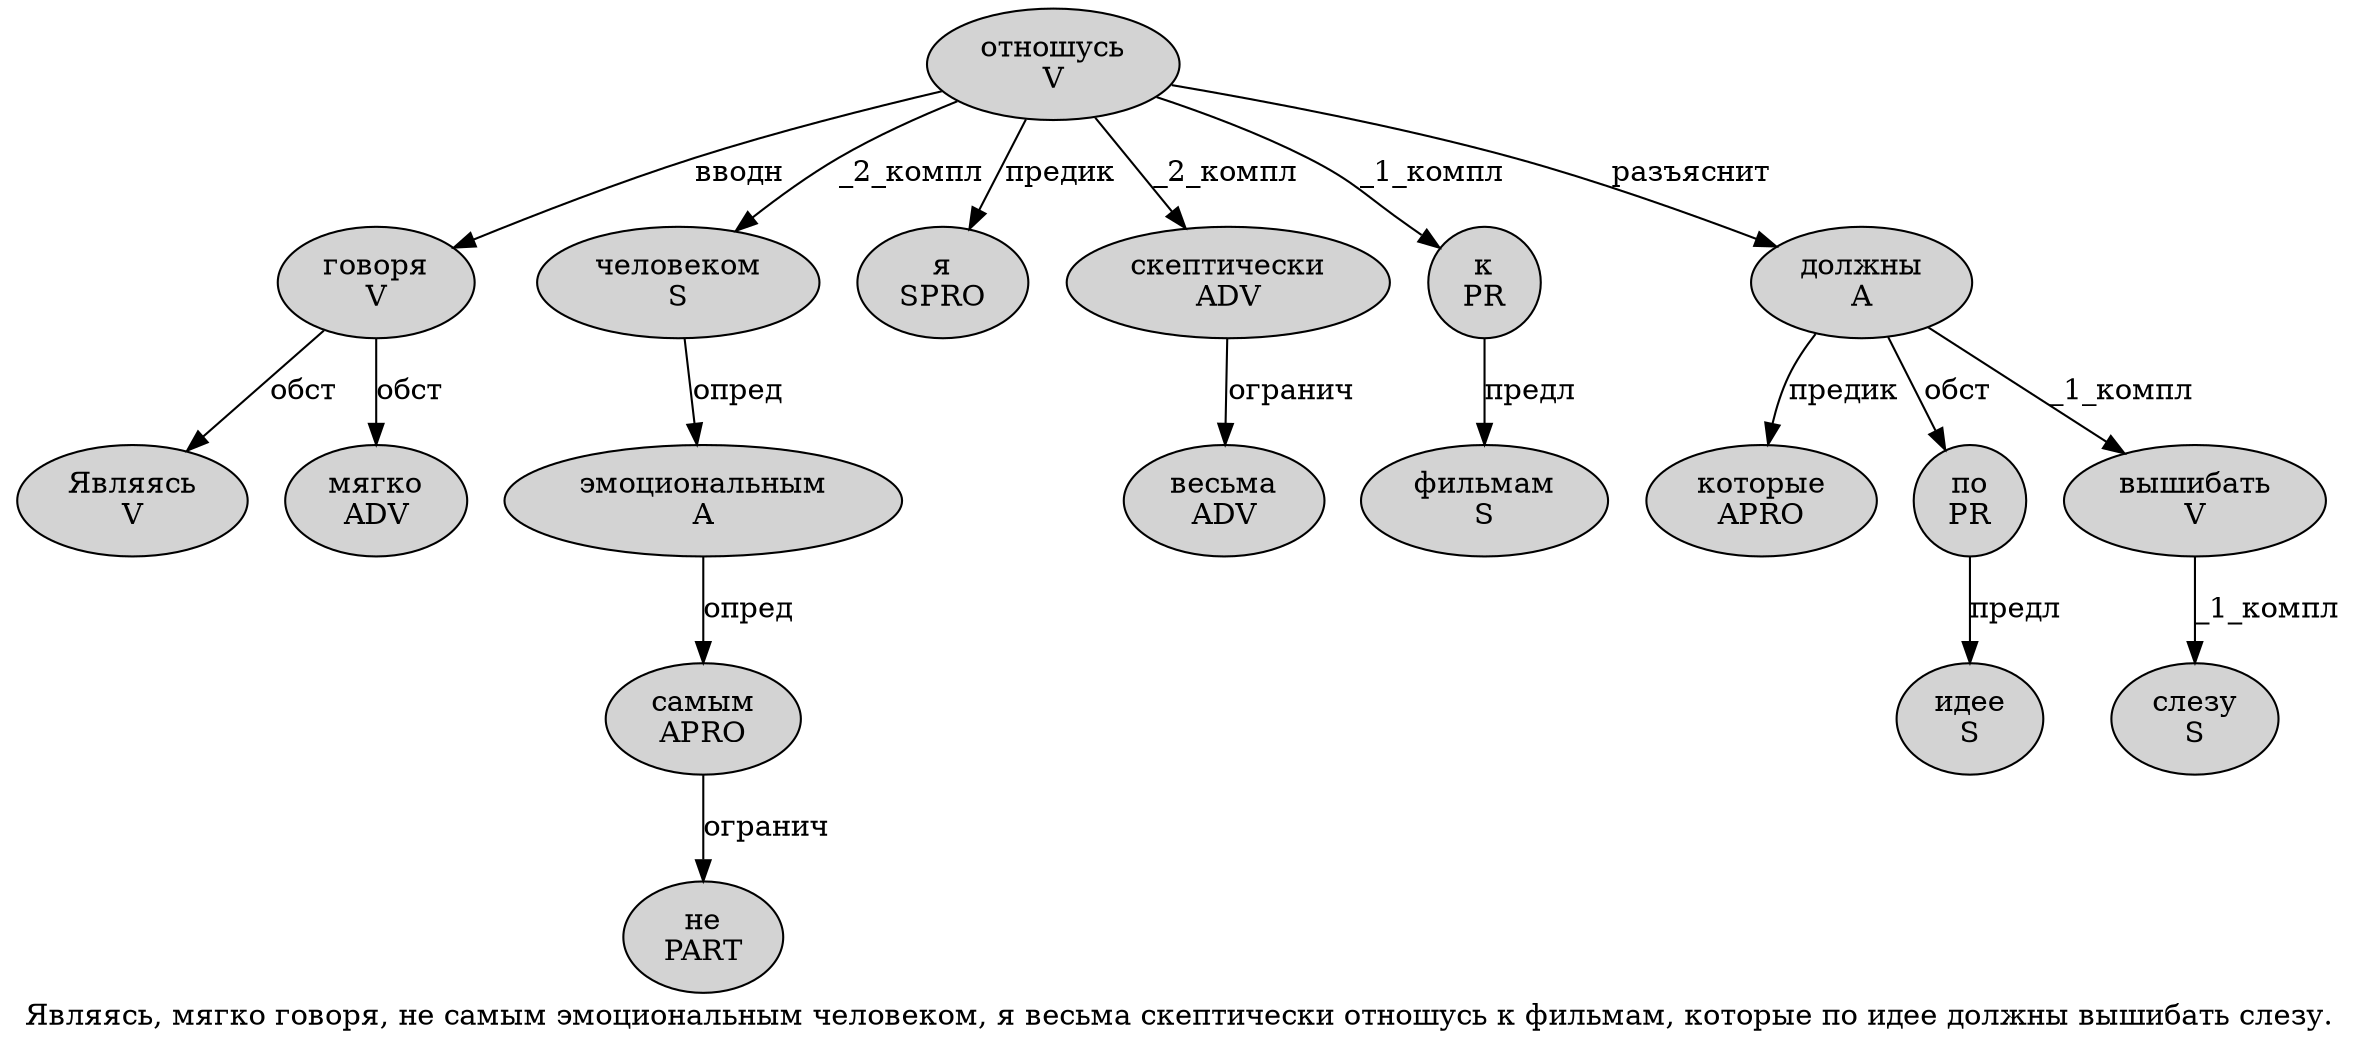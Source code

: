 digraph SENTENCE_753 {
	graph [label="Являясь, мягко говоря, не самым эмоциональным человеком, я весьма скептически отношусь к фильмам, которые по идее должны вышибать слезу."]
	node [style=filled]
		0 [label="Являясь
V" color="" fillcolor=lightgray penwidth=1 shape=ellipse]
		2 [label="мягко
ADV" color="" fillcolor=lightgray penwidth=1 shape=ellipse]
		3 [label="говоря
V" color="" fillcolor=lightgray penwidth=1 shape=ellipse]
		5 [label="не
PART" color="" fillcolor=lightgray penwidth=1 shape=ellipse]
		6 [label="самым
APRO" color="" fillcolor=lightgray penwidth=1 shape=ellipse]
		7 [label="эмоциональным
A" color="" fillcolor=lightgray penwidth=1 shape=ellipse]
		8 [label="человеком
S" color="" fillcolor=lightgray penwidth=1 shape=ellipse]
		10 [label="я
SPRO" color="" fillcolor=lightgray penwidth=1 shape=ellipse]
		11 [label="весьма
ADV" color="" fillcolor=lightgray penwidth=1 shape=ellipse]
		12 [label="скептически
ADV" color="" fillcolor=lightgray penwidth=1 shape=ellipse]
		13 [label="отношусь
V" color="" fillcolor=lightgray penwidth=1 shape=ellipse]
		14 [label="к
PR" color="" fillcolor=lightgray penwidth=1 shape=ellipse]
		15 [label="фильмам
S" color="" fillcolor=lightgray penwidth=1 shape=ellipse]
		17 [label="которые
APRO" color="" fillcolor=lightgray penwidth=1 shape=ellipse]
		18 [label="по
PR" color="" fillcolor=lightgray penwidth=1 shape=ellipse]
		19 [label="идее
S" color="" fillcolor=lightgray penwidth=1 shape=ellipse]
		20 [label="должны
A" color="" fillcolor=lightgray penwidth=1 shape=ellipse]
		21 [label="вышибать
V" color="" fillcolor=lightgray penwidth=1 shape=ellipse]
		22 [label="слезу
S" color="" fillcolor=lightgray penwidth=1 shape=ellipse]
			6 -> 5 [label="огранич"]
			18 -> 19 [label="предл"]
			20 -> 17 [label="предик"]
			20 -> 18 [label="обст"]
			20 -> 21 [label="_1_компл"]
			7 -> 6 [label="опред"]
			12 -> 11 [label="огранич"]
			21 -> 22 [label="_1_компл"]
			14 -> 15 [label="предл"]
			13 -> 3 [label="вводн"]
			13 -> 8 [label="_2_компл"]
			13 -> 10 [label="предик"]
			13 -> 12 [label="_2_компл"]
			13 -> 14 [label="_1_компл"]
			13 -> 20 [label="разъяснит"]
			8 -> 7 [label="опред"]
			3 -> 0 [label="обст"]
			3 -> 2 [label="обст"]
}